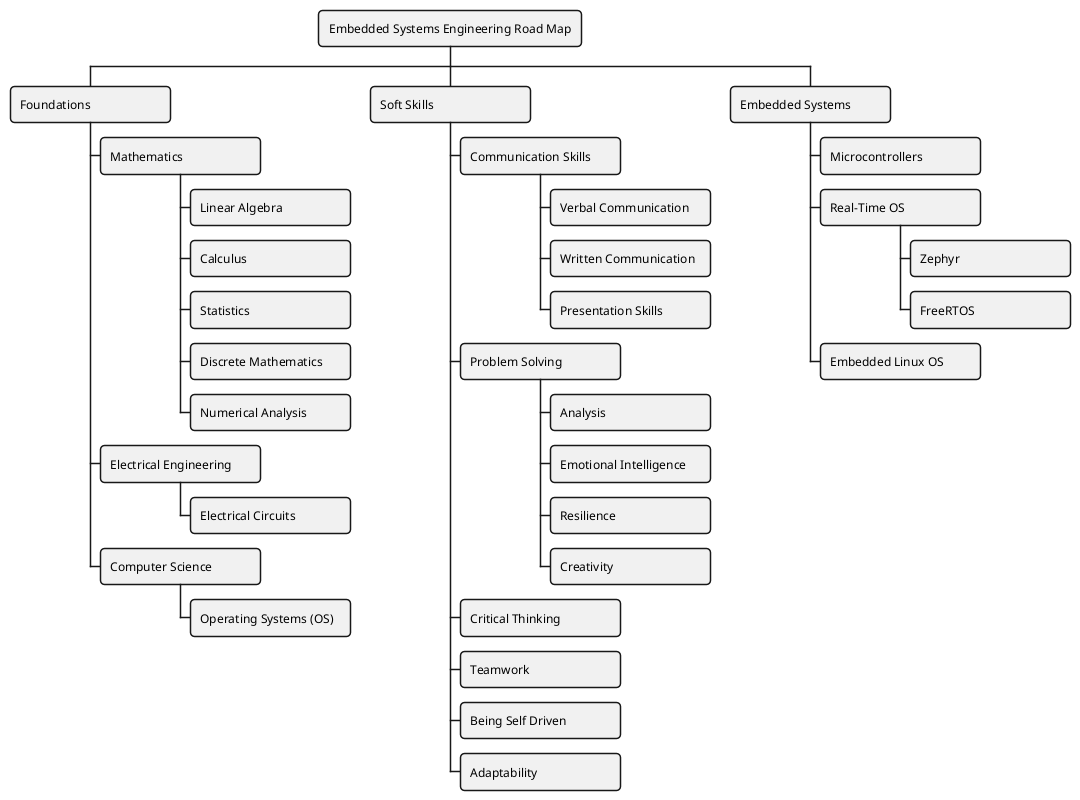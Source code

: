 @startwbs
<style>
node {
    MinimumWidth 160
    MaximumWidth 1600
    RoundCorner 8
}
</style>
+ Embedded Systems Engineering Road Map
 + Foundations
  + Mathematics
   + Linear Algebra
   + Calculus
   + Statistics
   + Discrete Mathematics
   + Numerical Analysis
  + Electrical Engineering
   + Electrical Circuits
  + Computer Science
   + Operating Systems (OS)
 + Soft Skills
  + Communication Skills
   + Verbal Communication
   + Written Communication
   + Presentation Skills
  + Problem Solving
   + Analysis
   + Emotional Intelligence
   + Resilience
   + Creativity
  + Critical Thinking
  + Teamwork
  + Being Self Driven
  + Adaptability
 + Embedded Systems
  + Microcontrollers
  + Real-Time OS
   + Zephyr
   + FreeRTOS
  + Embedded Linux OS
@endwbs